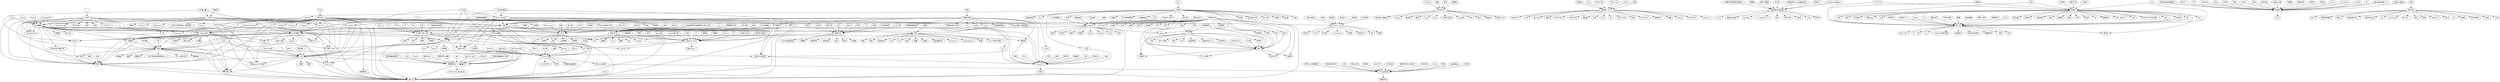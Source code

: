 strict digraph  {
	"清.夜景" -> 俞瀛;
	👑Kelly💓 -> "👣Little Jun💤";
	吴文霞 -> Lydia－wu;
	jimi -> Tobi🈵💸;
	jimi -> " 彭冲";
	jimi -> Sandy小时;
	"爱趴趴熊的小叮当 " -> "77小盆友💭";
	" " -> 小雯子;
	珎珎 -> 理想生活;
	阿翔 -> 我是E申唐;
	从零开始 -> Lydia－wu;
	小周周周周 -> "小 K";
	小周周周周 -> 绵羊;
	丽日风和 -> "77小盆友💭";
	Sala -> 太阳无水;
	"Vicky.Q" -> JOEEEEEY;
	王磊🐼 -> 小米莉;
	小雯子 -> 鹏;
	小雯子 -> "wisdom-y 🌻";
	小雯子 -> Q爸;
	小雯子 -> July菌菌🍀;
	小雯子 -> happy欢乐;
	小雯子 -> 鳖_Bibby;
	小雯子 -> 贺婷;
	小雯子 -> StephenShao;
	小雯子 -> 高源;
	小雯子 -> 徐亮;
	小雯子 -> "JEAN.Z";
	小雯子 -> 海东;
	小雯子 -> "Joes Lee";
	小雯子 -> 木鱼;
	小雯子 -> "...F.the.D...";
	子曾经曰过 -> 夏雨晴;
	子曾经曰过 -> 沛秧;
	子曾经曰过 -> 水儿半凡;
	子曾经曰过 -> 郭语嫣;
	子曾经曰过 -> "小 K";
	子曾经曰过 -> Q爸;
	子曾经曰过 -> 家家;
	子曾经曰过 -> 白馒头;
	子曾经曰过 -> 老豆;
	子曾经曰过 -> 墩墩;
	子曾经曰过 -> 妈妈;
	子曾经曰过 -> 好好;
	子曾经曰过 -> 杭杭;
	子曾经曰过 -> 绵羊;
	子曾经曰过 -> 沉鱼一梦;
	子曾经曰过 -> 白雪丽;
	子曾经曰过 -> 小甜甜;
	子曾经曰过 -> 简单爱;
	子曾经曰过 -> 牛牛;
	子曾经曰过 -> 芳芳;
	卢 -> 理想生活;
	严志斌 -> "ଘDorisଓ♚=͟͟͞͞ʕ•̫͡•ʔ";
	严志斌 -> Rebecca;
	严志斌 -> DoDo;
	严志斌 -> 赛小米;
	hyj -> 岚岚凌;
	刘丽英 -> 萧妃;
	庞进亮 -> 狼尛鹏ノç²º¹³¼;
	布嘿🕙🐔🍔🍴💪🛀🍗 -> 🐰安🎵小💒白💜;
	joey -> 夕颜洛;
	丫头3158 -> 我是我;
	丫头3158 -> 菜小包;
	"👑 刘槟雨刘槟雨🎉" -> 哈来来;
	郑芸 -> 理想生活;
	"✨ 👑 潇 🍓🍰" -> "ଘDorisଓ♚=͟͟͞͞ʕ•̫͡•ʔ";
	"✨ 👑 潇 🍓🍰" -> Rebecca;
	"✨ 👑 潇 🍓🍰" -> 赛小米;
	哈哈 -> 或不或许;
	我是E申唐 -> Q爸;
	我是E申唐 -> 喝很多水的chloe💗;
	我是E申唐 -> Lisa;
	我是E申唐 -> 张西西;
	我是E申唐 -> 丁淼damon;
	我是E申唐 -> noyita;
	我是E申唐 -> M;
	我是E申唐 -> Liyi✤;
	我是E申唐 -> maru;
	我是E申唐 -> 言是黑妞💋💋;
	我是E申唐 -> Helen💋ZCJ💄👙👠;
	我是E申唐 -> 里嗲猫;
	我是E申唐 -> 👉sand👈;
	我是E申唐 -> Sandy小时;
	我是E申唐 -> 阿素素素素🎀;
	日后再说吧 -> 理想生活;
	乐乐 -> maggie;
	太阳无水 -> leo;
	太阳无水 -> bonbon;
	太阳无水 -> "Jonathon Zhang";
	太阳无水 -> "Joe Y";
	太阳无水 -> Q爸;
	太阳无水 -> 孙雨翠;
	太阳无水 -> Rebecca;
	太阳无水 -> 贺婷;
	太阳无水 -> 丁淼damon;
	太阳无水 -> 贼贼高达;
	太阳无水 -> 俞瀛;
	太阳无水 -> StephenShao;
	太阳无水 -> 🎏EVEN💋🍰;
	太阳无水 -> yak;
	太阳无水 -> 杨明;
	太阳无水 -> thomasw;
	太阳无水 -> 海东;
	太阳无水 -> 🎊qiqiಠ౪ಠ1214🎊;
	太阳无水 -> Nancy;
	太阳无水 -> "maggie F";
	太阳无水 -> "Joes Lee";
	太阳无水 -> 赛小米;
	太阳无水 -> 张倩cherry;
	太阳无水 -> Sandy小时;
	首婷婷 -> 我是我;
	首婷婷 -> 菜小包;
	黄果果好汉子 -> 岚岚凌;
	愛抹茶の喵🐳 -> "👣Little Jun💤";
	奋斗尘 -> "柏妮妮加油！(づ ●─● )づ";
	喵行钻石卡 -> maggie;
	ωǒ們偠開訫 -> maggie;
	188.5 -> " 彭冲";
	珂 -> 王佳莹～🎀～🎀;
	我忘了 -> DoDo;
	或不或许 -> 8287;
	或不或许 -> 明明爱很清晰;
	或不或许 -> 尿锅儿;
	或不或许 -> 盼能送君千里。;
	或不或许 -> 童话中的公主;
	或不或许 -> Xj;
	或不或许 -> "Ich suche";
	或不或许 -> 梦一场。;
	或不或许 -> 莫非;
	或不或许 -> 断章;
	或不或许 -> Together;
	或不或许 -> "田小可      @";
	或不或许 -> 李晓锐;
	或不或许 -> 也为你感动;
	或不或许 -> 刘成玉;
	或不或许 -> 大尧;
	鹏 -> 俞瀛;
	leo -> happy欢乐;
	leo -> Rebecca;
	leo -> 杨明;
	leo -> 赛小米;
	kimi -> 王佳莹～🎀～🎀;
	小妹 -> 我是我;
	小妹 -> 菜小包;
	💬 -> 狼尛鹏ノç²º¹³¼;
	"张##！" -> 哈来来;
	jpxx101_gyh -> "柏妮妮加油！(づ ●─● )づ";
	茫茫 -> Sandy小时;
	何小闹 -> DoDo;
	Xian -> "77小盆友💭";
	云老爸 -> 我是我;
	夕颜洛 -> "♡+1💭";
	夕颜洛 -> 临小陌;
	夕颜洛 -> 郭嘉;
	夕颜洛 -> " 皮皮贝 ";
	夕颜洛 -> "One Day";
	夕颜洛 -> 陳˙小傑;
	夕颜洛 -> 大粗眉;
	夕颜洛 -> maggie;
	夕颜洛 -> 筱c酱;
	夕颜洛 -> 流岚;
	夕颜洛 -> Jason;
	夕颜洛 -> 💓香香💓;
	夕颜洛 -> lara;
	夕颜洛 -> 司南;
	夕颜洛 -> 汪骏良;
	夕颜洛 -> 赛小米;
	夕颜洛 -> 打不死的葫芦娃;
	夕颜洛 -> 囧茹茹先生;
	夕颜洛 -> "ZHANG HAO";
	沛秧 -> "小 K";
	沛秧 -> 绵羊;
	小Yi -> 哈来来;
	"♡+1💭" -> Sandy小时;
	30363338 -> 狼尛鹏ノç²º¹³¼;
	洒家 -> DoDo;
	"ଘDorisଓ♚=͟͟͞͞ʕ•̫͡•ʔ" -> Q爸;
	"ଘDorisଓ♚=͟͟͞͞ʕ•̫͡•ʔ" -> 小🐒妹;
	"ଘDorisଓ♚=͟͟͞͞ʕ•̫͡•ʔ" -> FFFFiiii噢娜;
	"ଘDorisଓ♚=͟͟͞͞ʕ•̫͡•ʔ" -> Vic定夏;
	"ଘDorisଓ♚=͟͟͞͞ʕ•̫͡•ʔ" -> Rebecca;
	"ଘDorisଓ♚=͟͟͞͞ʕ•̫͡•ʔ" -> Mozart;
	"ଘDorisଓ♚=͟͟͞͞ʕ•̫͡•ʔ" -> 张西西;
	"ଘDorisଓ♚=͟͟͞͞ʕ•̫͡•ʔ" -> 丁淼damon;
	"ଘDorisଓ♚=͟͟͞͞ʕ•̫͡•ʔ" -> DoDo;
	"ଘDorisଓ♚=͟͟͞͞ʕ•̫͡•ʔ" -> yak;
	"ଘDorisଓ♚=͟͟͞͞ʕ•̫͡•ʔ" -> Riddle这都什么鬼;
	"ଘDorisଓ♚=͟͟͞͞ʕ•̫͡•ʔ" -> 邦迪;
	"ଘDorisଓ♚=͟͟͞͞ʕ•̫͡•ʔ" -> "柏妮妮加油！(づ ●─● )づ";
	"ଘDorisଓ♚=͟͟͞͞ʕ•̫͡•ʔ" -> 赛小米;
	"ଘDorisଓ♚=͟͟͞͞ʕ•̫͡•ʔ" -> 妖妖婶;
	猪在江湖 -> 我是我;
	zhy_颖 -> 理想生活;
	樱桃 -> "77小盆友💭";
	胡蝶 -> JOEEEEEY;
	志高 -> "小 K";
	franck -> July菌菌🍀;
	顾小丸 -> DoDo;
	临小陌 -> maggie;
	马啸 -> JOEEEEEY;
	许醒醒 -> 🐰安🎵小💒白💜;
	"岚 (●––●)" -> 小米莉;
	"岚 (●––●)" -> Tobi🈵💸;
	"岚 (●––●)" -> 俞瀛;
	婷寶寶 -> JOEEEEEY;
	"大粘荚 -" -> 我是我;
	小米莉 -> "Joe Y";
	小米莉 -> 林秋宇;
	小米莉 -> cyy;
	小米莉 -> noyita;
	小米莉 -> "Grace Lu";
	小米莉 -> StephenShao;
	小米莉 -> 🎏EVEN💋🍰;
	小米莉 -> "Vivienne Go";
	小米莉 -> 小石头闪变棉花球～去晦立新;
	小米莉 -> 🎊qiqiಠ౪ಠ1214🎊;
	小米莉 -> Fay;
	小米莉 -> 赛小米;
	小米莉 -> vienna;
	yuki6618 -> 哈来来;
	"Jonathon Zhang" -> happy欢乐;
	"Joe Y" -> Tobi🈵💸;
	"Joe Y" -> " 彭冲";
	郭语嫣 -> 绵羊;
	fly -> 我是我;
	fly -> 菜小包;
	Alena -> July菌菌🍀;
	"Mrs Liu" -> 狼尛鹏ノç²º¹³¼;
	王炎 -> 俞瀛;
	王炎 -> yak;
	"小 K" -> "〖 静夜诗的人 〗";
	"小 K" -> 飞杨;
	"小 K" -> 似沫段取;
	"小 K" -> 空中飞的鱼;
	"小 K" -> 染笑笑;
	"小 K" -> 清水;
	"小 K" -> 绵羊;
	"小 K" -> 花半;
	"小 K" -> 小甜甜;
	"小 K" -> a小烦恼;
	"小 K" -> 曾经的我;
	zhan -> 哈来来;
	ning -> July菌菌🍀;
	ning -> 杨明;
	🌺Lv小7⃣️💙 -> 🐰安🎵小💒白💜;
	小郭 -> Sandy小时;
	我是我 -> 月儿;
	我是我 -> 巧彤;
	我是我 -> 老周;
	我是我 -> 忆恋昙花;
	我是我 -> 多多啦;
	我是我 -> 果果renee;
	我是我 -> 火焰;
	我是我 -> 回忆无香;
	我是我 -> 醉玲珑;
	我是我 -> 一把乱稻草;
	我是我 -> 娟;
	我是我 -> 依然;
	我是我 -> 蔡素碧;
	我是我 -> 菜小包;
	我是我 -> 罗苑鸣;
	我是我 -> 锦瑟;
	我是我 -> 刘鹏;
	我是我 -> 麦兜兜;
	我是我 -> 鱼;
	我是我 -> 明朗星空;
	我是我 -> 三哥（念sào）;
	我是我 -> 江天;
	我是我 -> "林巧合(不关注不注册)";
	我是我 -> 冬冬;
	Q爸 -> 萧妃;
	Q爸 -> happy欢乐;
	Q爸 -> 俞瀛;
	Q爸 -> "👣Little Jun💤";
	Q爸 -> 赛小米;
	Ff枫fF -> "👣Little Jun💤";
	华哥哥 -> " 彭冲";
	宋小胖 -> 🐰安🎵小💒白💜;
	群 -> 俞瀛;
	"One Day" -> July菌菌🍀;
	"One Day" -> " 彭冲";
	"One Day" -> yak;
	"One Day" -> 杨明;
	_就是薇薇薇薇🌸 -> Tobi🈵💸;
	_就是薇薇薇薇🌸 -> maggie;
	JOEEEEEY -> "💝 梦梦⭐ 萌萌哒👍";
	JOEEEEEY -> Sunny;
	JOEEEEEY -> 赵诗晴;
	JOEEEEEY -> 雅琴;
	JOEEEEEY -> "G Jay";
	JOEEEEEY -> Aria;
	JOEEEEEY -> "山海师_海 ";
	JOEEEEEY -> Daisy莫;
	JOEEEEEY -> 阿天;
	JOEEEEEY -> 董yy;
	JOEEEEEY -> 戴维佶;
	JOEEEEEY -> 夏汐prince;
	"Miss Hu" -> " 彭冲";
	玲子 -> "👣Little Jun💤";
	Lisa -> 岚岚凌;
	Lisa -> " 彭冲";
	Lisa -> Sandy小时;
	刘仲杰 -> 哈来来;
	阿明 -> 哈来来;
	FFFFiiii噢娜 -> Rebecca;
	FFFFiiii噢娜 -> DoDo;
	FFFFiiii噢娜 -> "柏妮妮加油！(づ ●─● )づ";
	FFFFiiii噢娜 -> 赛小米;
	海绵宝宝2 -> maggie;
	Brenda妙妙 -> yak;
	易小甜 -> 岚岚凌;
	☁️夏夏夏☁️ -> "77小盆友💭";
	Nana -> 赛小米;
	annalbeibei -> July菌菌🍀;
	annalbeibei -> happy欢乐;
	annalbeibei -> 杨明;
	。 -> yak;
	家家 -> 绵羊;
	毛先生 -> "77小盆友💭";
	云啾啾 -> " 彭冲";
	小乖yi⚡️ -> 哈来来;
	江湖人称老A -> Lydia－wu;
	鲁尼尔 -> 理想生活;
	姣姣 -> 岚岚凌;
	萧妃 -> jingjingIiang;
	萧妃 -> 香烟;
	萧妃 -> 正儿八经的小骚年°;
	萧妃 -> 聪聪;
	萧妃 -> 清茶;
	萧妃 -> 阳阳妈妈;
	萧妃 -> 小米;
	萧妃 -> OO;
	萧妃 -> 蓝天;
	萧妃 -> 耍酷;
	萧妃 -> 白云飘;
	萧妃 -> 👑💄慧👙子;
	萧妃 -> "Broke up";
	琴 -> July菌菌🍀;
	琴 -> Lydia－wu;
	"〖 静夜诗的人 〗" -> 绵羊;
	Vic定夏 -> "柏妮妮加油！(づ ●─● )づ";
	泠泠 -> 王佳莹～🎀～🎀;
	°•🐠卓昱♡ -> maggie;
	"Vivian zhou" -> " 彭冲";
	左手拉着你 -> 岚岚凌;
	张强 -> " 彭冲";
	炒饭 -> 哈来来;
	Ambros -> DoDo;
	July菌菌🍀 -> happy欢乐;
	July菌菌🍀 -> Tobi🈵💸;
	July菌菌🍀 -> 孙雨翠;
	July菌菌🍀 -> 天天天天天不要下雨;
	July菌菌🍀 -> StephenShao;
	July菌菌🍀 -> 🎏EVEN💋🍰;
	July菌菌🍀 -> "JEAN.Z";
	July菌菌🍀 -> yak;
	July菌菌🍀 -> 杨明;
	July菌菌🍀 -> 阎魔爱;
	July菌菌🍀 -> thomasw;
	July菌菌🍀 -> 海东;
	July菌菌🍀 -> 夏小朵w;
	小地主 -> 理想生活;
	happy欢乐 -> 孙雨翠;
	happy欢乐 -> 贺婷;
	happy欢乐 -> 王胜辉;
	happy欢乐 -> 俞瀛;
	happy欢乐 -> 🐭Echo🐭;
	happy欢乐 -> "JEAN.Z";
	happy欢乐 -> 海东;
	happy欢乐 -> 吴新;
	happy欢乐 -> Ada❁҉҉҉҉҉҉҉҉;
	happy欢乐 -> "Joes Lee";
	淘气的✨_肚腩妹🙈 -> "77小盆友💭";
	嗡嗡 -> maggie;
	✨🐯荳荳妈咪🐯✨ -> 王佳莹～🎀～🎀;
	梦想 -> Lydia－wu;
	山芋叔叔 -> 哈来来;
	👑唄💙X•ᴥ•ao💙狐仙👑 -> 🐰安🎵小💒白💜;
	Tobi🈵💸 -> 孙雨翠;
	Tobi🈵💸 -> Rebecca;
	Tobi🈵💸 -> "JEAN.Z";
	Tobi🈵💸 -> yak;
	Tobi🈵💸 -> 杨明;
	Tobi🈵💸 -> 🐨June🍭;
	Tobi🈵💸 -> Fay;
	Tobi🈵💸 -> 吴新;
	Tobi🈵💸 -> 赛小米;
	Tobi🈵💸 -> Jiahow;
	Tobi🈵💸 -> 张倩cherry;
	sandy -> yak;
	彭紫琴 -> Lydia－wu;
	曲阳小么事 -> 哈来来;
	莉莉💒 -> 菜小包;
	mona🙇 -> "👣Little Jun💤";
	🐨考拉要重新学习🐨 -> "柏妮妮加油！(づ ●─● )づ";
	孙雨翠 -> 俞瀛;
	孙雨翠 -> 杨明;
	赵先生 -> 岚岚凌;
	周润超 -> 哈来来;
	毫无顾忌 -> 哈来来;
	进击的叉烧丸☀ -> "77小盆友💭";
	"吴慧洁☆*♪" -> 菜小包;
	向萍 -> 岚岚凌;
	Eric -> 王佳莹～🎀～🎀;
	maggie -> 龚弢;
	maggie -> 彭玉成;
	maggie -> 倪蝶;
	maggie -> 陈晓磊;
	maggie -> Jason;
	maggie -> bingo;
	maggie -> Fay;
	maggie -> 赛小米;
	maggie -> linhaili;
	maggie -> jane;
	maggie -> 大海;
	👑pjc😘 -> DoDo;
	熊方方 -> 岚岚凌;
	小米在地球住不嗨森想回火星么么哒 -> 岚岚凌;
	🍼👶酒酿💪👺👍 -> "柏妮妮加油！(づ ●─● )づ";
	小婷 -> "77小盆友💭";
	多多啦 -> 菜小包;
	似沫段取 -> 绵羊;
	🇩🇪Cherry🇩🇪 -> DoDo;
	王欢gessler -> 绵羊;
	Rebecca -> Mozart;
	Rebecca -> 贺婷;
	Rebecca -> 丁淼damon;
	Rebecca -> allen;
	Rebecca -> Selina;
	Rebecca -> 章利霞;
	Rebecca -> yak;
	Rebecca -> "Joes Lee";
	Rebecca -> 赛小米;
	bobo -> 狼尛鹏ノç²º¹³¼;
	apolo -> 菜小包;
	心 -> 菜小包;
	羊 -> 王佳莹～🎀～🎀;
	好好 -> 绵羊;
	伏晓杰 -> 哈来来;
	cyy -> Sandy小时;
	张克汉乐 -> 理想生活;
	🌟沫沫✨ -> 🐰安🎵小💒白💜;
	智涵 -> 狼尛鹏ノç²º¹³¼;
	杨小强 -> Sandy小时;
	张西西 -> 王佳莹～🎀～🎀;
	张西西 -> 俞瀛;
	张西西 -> "👣Little Jun💤";
	张西西 -> 赛小米;
	克卜勒 -> " 彭冲";
	Mengxuan💜Sun -> 🐰安🎵小💒白💜;
	杭杭 -> 绵羊;
	丁淼damon -> DoDo;
	丁淼damon -> yak;
	丁淼damon -> "柏妮妮加油！(づ ●─● )づ";
	丁淼damon -> 赛小米;
	DoDo -> 🐯succi赵👑💗;
	DoDo -> AwerSHOW;
	DoDo -> 张菁;
	DoDo -> 嗳喲尛姑娘;
	DoDo -> 赛小米;
	kingky曹小萌 -> "👣Little Jun💤";
	noyita -> yak;
	贼贼高达 -> 赛小米;
	"林 ✨" -> 理想生活;
	小道消茜 -> yak;
	轻舞飞扬 -> 菜小包;
	小袁子 -> "👣Little Jun💤";
	晴天小猪 -> "77小盆友💭";
	YWH -> 王佳莹～🎀～🎀;
	".N" -> "👣Little Jun💤";
	Albert -> 理想生活;
	岚岚凌 -> 。。。。。。。。;
	岚岚凌 -> yan💋;
	岚岚凌 -> 童碧恺;
	岚岚凌 -> Tina;
	岚岚凌 -> 廖鹏;
	岚岚凌 -> 凌儿;
	岚岚凌 -> ancloe;
	蘇延娟 -> Sandy小时;
	理想生活 -> 阿玮;
	理想生活 -> 大脸猫;
	理想生活 -> Cathy杨🎀💬💬;
	理想生活 -> 花踌躇;
	理想生活 -> 婷缘深深;
	理想生活 -> Fay;
	理想生活 -> 黄金满地;
	理想生活 -> 旭东;
	王佳莹～🎀～🎀 -> 王芝贵;
	王佳莹～🎀～🎀 -> 周TL;
	王佳莹～🎀～🎀 -> 期待;
	王佳莹～🎀～🎀 -> "👣Little Jun💤";
	王佳莹～🎀～🎀 -> 曹增茂;
	王佳莹～🎀～🎀 -> 里嗲猫;
	王佳莹～🎀～🎀 -> 文子;
	王佳莹～🎀～🎀 -> yy1010;
	狼尛鹏ノç²º¹³¼ -> 94068410;
	狼尛鹏ノç²º¹³¼ -> 九天;
	狼尛鹏ノç²º¹³¼ -> Michelle;
	狼尛鹏ノç²º¹³¼ -> 善缘;
	狼尛鹏ノç²º¹³¼ -> 32877066;
	狼尛鹏ノç²º¹³¼ -> 09885768;
	狼尛鹏ノç²º¹³¼ -> 程远锋;
	狼尛鹏ノç²º¹³¼ -> 文慧;
	狼尛鹏ノç²º¹³¼ -> 长江;
	狼尛鹏ノç²º¹³¼ -> 银;
	狼尛鹏ノç²º¹³¼ -> 44275364;
	狼尛鹏ノç²º¹³¼ -> 牧民;
	狼尛鹏ノç²º¹³¼ -> 27344423;
	狼尛鹏ノç²º¹³¼ -> 偶有例外。;
	狼尛鹏ノç²º¹³¼ -> 姚馨;
	狼尛鹏ノç²º¹³¼ -> weiwei;
	狼尛鹏ノç²º¹³¼ -> 65796220;
	狼尛鹏ノç²º¹³¼ -> "√мīSS ㄚò";
	" 彭冲" -> 刘笑乾;
	" 彭冲" -> 忆辛;
	" 彭冲" -> 山梨酸岬;
	" 彭冲" -> 苏晕晕;
	" 彭冲" -> Coco;
	大大胖 -> 绵羊;
	恶魔宝宝 -> "👣Little Jun💤";
	恶魔宝宝 -> 赛小米;
	陈彦慜 -> "77小盆友💭";
	染笑笑 -> 绵羊;
	天天天天天不要下雨 -> 杨明;
	刘海云 -> 哈来来;
	俞瀛 -> 强强;
	俞瀛 -> 徐亮;
	俞瀛 -> 🎏EVEN💋🍰;
	俞瀛 -> 圆圆🍒;
	俞瀛 -> 疯一样的胖纸胖纸胖纸≥﹏≤;
	俞瀛 -> 海东;
	俞瀛 -> 🎊qiqiಠ౪ಠ1214🎊;
	俞瀛 -> "lyl  ki💄ss👄";
	俞瀛 -> ❌救赎❌。;
	俞瀛 -> 赛小米;
	俞瀛 -> 胖脸娃;
	小mao -> 哈来来;
	花开花亦落 -> 菜小包;
	StephenShao -> 杨明;
	圈圈 -> 菜小包;
	绵羊 -> 沉鱼一梦;
	绵羊 -> 白雪丽;
	绵羊 -> 小甜甜;
	绵羊 -> a小烦恼;
	徐亮 -> 杨明;
	再见旅人 -> Lydia－wu;
	于怡 -> "柏妮妮加油！(づ ●─● )づ";
	🎏EVEN💋🍰 -> Sandy小时;
	gogo -> "柏妮妮加油！(づ ●─● )づ";
	🌻Ruoyu🎶 -> "柏妮妮加油！(づ ●─● )づ";
	胡英 -> 杨明;
	"哆娜A梦 Yuki🍀" -> "柏妮妮加油！(づ ●─● )づ";
	娟 -> 菜小包;
	春光明媚 -> 菜小包;
	默默；携手 -> 菜小包;
	贼菟菟 -> "👣Little Jun💤";
	"JEAN.Z" -> 杨明;
	Lydia－wu -> 王雪梅;
	Lydia－wu -> 欣悦2015;
	Lydia－wu -> 澜;
	Lydia－wu -> 潇潇;
	Lydia－wu -> 吴文兵;
	Lydia－wu -> Echo;
	Lydia－wu -> 彭吉慧;
	Lydia－wu -> yuxianmei;
	安米 -> 杨明;
	yak -> 杨明;
	yak -> 海东;
	yak -> 🎊qiqiಠ౪ಠ1214🎊;
	yak -> "柏妮妮加油！(づ ●─● )づ";
	yak -> 温慧;
	yak -> "Joes Lee";
	yak -> 赛小米;
	yak -> 蘑菇;
	杨明 -> 海东;
	杨明 -> 赛小米;
	LeveyPan -> 哈来来;
	carol彦 -> 哈来来;
	✨雅✨ -> "柏妮妮加油！(づ ●─● )づ";
	阳雅丽 -> "👣Little Jun💤";
	fwh1008 -> "77小盆友💭";
	小筑 -> Sandy小时;
	ERIN🐾 -> "77小盆友💭";
	苹果爱好 -> 菜小包;
	hena -> 菜小包;
	🐯succi赵👑💗 -> "77小盆友💭";
	菜小包 -> 罗苑鸣;
	菜小包 -> 专注;
	菜小包 -> " 么么哒 ";
	菜小包 -> "T  . T 汤";
	菜小包 -> yyn;
	菜小包 -> Catherine顺利过考;
	菜小包 -> 晓风圆月;
	菜小包 -> 阳光总在风雨后;
	菜小包 -> 曦曦哈哈;
	菜小包 -> 。偏执;
	🐰安🎵小💒白💜 -> 二七七;
	🐰安🎵小💒白💜 -> 薇拉必须在场;
	🐰安🎵小💒白💜 -> Charlene;
	🐰安🎵小💒白💜 -> ">_<ping€_€*~*";
	🐰安🎵小💒白💜 -> 张叶;
	🐰安🎵小💒白💜 -> PHENIX;
	🐰安🎵小💒白💜 -> 刘悦泽;
	🐰安🎵小💒白💜 -> 小白;
	🐰安🎵小💒白💜 -> 秀平安;
	"江鹏 Roc" -> Sandy小时;
	Carol -> "👣Little Jun💤";
	海东 -> 赛小米;
	丽 -> 哈来来;
	"77小盆友💭" -> 瑞瑞大黍;
	小雅 -> Sandy小时;
	"柏妮妮加油！(づ ●─● )づ" -> 赛小米;
	"柏妮妮加油！(づ ●─● )づ" -> "Silverwing Magician";
	芳 -> "👣Little Jun💤";
	"👣Little Jun💤" -> 💓Frozen。;
	"👣Little Jun💤" -> 文子;
	"👣Little Jun💤" -> yy1010;
	"Joes Lee" -> 赛小米;
	最礼貌的双唇눈_눈 -> 哈来来;
	🐰love睿💝 -> 哈来来;
	里嗲猫 -> Sandy小时;
	哈来来 -> 小五;
	莫问 -> Sandy小时;
	👉sand👈 -> Sandy小时;
	Eva -> Sandy小时;
	Sandy小时 -> 王克征;
}
